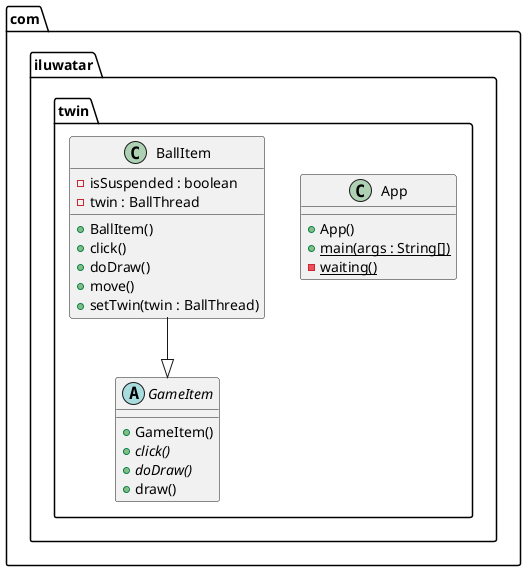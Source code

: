 @startuml
package com.iluwatar.twin {
  class App {
    + App()
    + main(args : String[]) {static}
    - waiting() {static}
  }
  class BallItem {
    - isSuspended : boolean
    - twin : BallThread
    + BallItem()
    + click()
    + doDraw()
    + move()
    + setTwin(twin : BallThread)
  }
  abstract class GameItem {
    + GameItem()
    + click() {abstract}
    + doDraw() {abstract}
    + draw()
  }
}
BallItem --|> GameItem 
@enduml